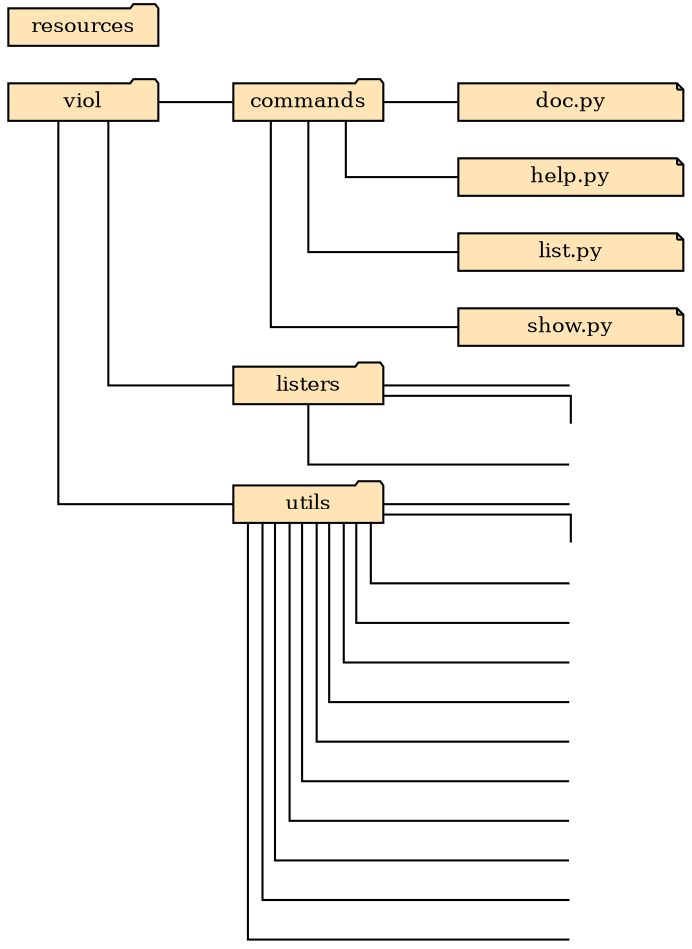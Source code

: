 digraph 
	{
	splines=ortho;
	concentrate=true;
	graph [rankdir=LR];

	node [shape=folder font="courier" fontsize=10 width=1.0 height=.25 style="filled" fillcolor="moccasin" fixedsize=true];
	viol [label="viol"];
	commands [label="commands"];
	listers [label="listers"];
	utils [label="utils"];
	resources [label="resources"];

	node [shape=note width=1.5 style="filled" fillcolor="moccasin" fixedsize=true];
	doc [label="doc.py"];
	help [label="help.py"];
	list [label="list.py"];
	show [label="show.py"];

	node [shape=none style="" fillcolor="" width=0 height=0 label=""];

	edge[dir=none];

	viol -> commands [len=1 weight=100];
	       commands -> doc [len=1 weight=100];
	       commands -> help;
	       commands -> show;
	       commands -> list;
	viol -> listers;
	       listers -> listers_init [len=1 weight=100];
	       listers -> prj;
	       listers -> lister_base;
	viol -> utils;
	       utils -> utils_init [len=1 weight=100];
	       utils -> cli;
	       utils -> cli_args;
	       utils -> cli_opt_files;
	       utils -> cli_options;
	       utils -> cli_parser;
	       utils -> compat;
	       utils -> eval_cpp;
	       utils -> log;
	       utils -> terminal_size;
	       utils -> util;
	       utils -> util_str;
	}
